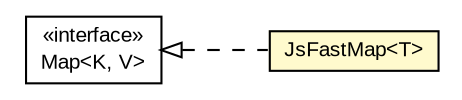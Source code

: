 #!/usr/local/bin/dot
#
# Class diagram 
# Generated by UMLGraph version R5_6-24-gf6e263 (http://www.umlgraph.org/)
#

digraph G {
	edge [fontname="arial",fontsize=10,labelfontname="arial",labelfontsize=10];
	node [fontname="arial",fontsize=10,shape=plaintext];
	nodesep=0.25;
	ranksep=0.5;
	rankdir=LR;
	// org.turbogwt.core.js.collections.JsFastMap<T>
	c207 [label=<<table title="org.turbogwt.core.js.collections.JsFastMap" border="0" cellborder="1" cellspacing="0" cellpadding="2" port="p" bgcolor="lemonChiffon" href="./JsFastMap.html">
		<tr><td><table border="0" cellspacing="0" cellpadding="1">
<tr><td align="center" balign="center"> JsFastMap&lt;T&gt; </td></tr>
		</table></td></tr>
		</table>>, URL="./JsFastMap.html", fontname="arial", fontcolor="black", fontsize=10.0];
	//org.turbogwt.core.js.collections.JsFastMap<T> implements java.util.Map<K, V>
	c222:p -> c207:p [dir=back,arrowtail=empty,style=dashed];
	// java.util.Map<K, V>
	c222 [label=<<table title="java.util.Map" border="0" cellborder="1" cellspacing="0" cellpadding="2" port="p" href="http://download.oracle.com/javase/7/docs/api/java/util/Map.html">
		<tr><td><table border="0" cellspacing="0" cellpadding="1">
<tr><td align="center" balign="center"> &#171;interface&#187; </td></tr>
<tr><td align="center" balign="center"> Map&lt;K, V&gt; </td></tr>
		</table></td></tr>
		</table>>, URL="http://download.oracle.com/javase/7/docs/api/java/util/Map.html", fontname="arial", fontcolor="black", fontsize=10.0];
}

